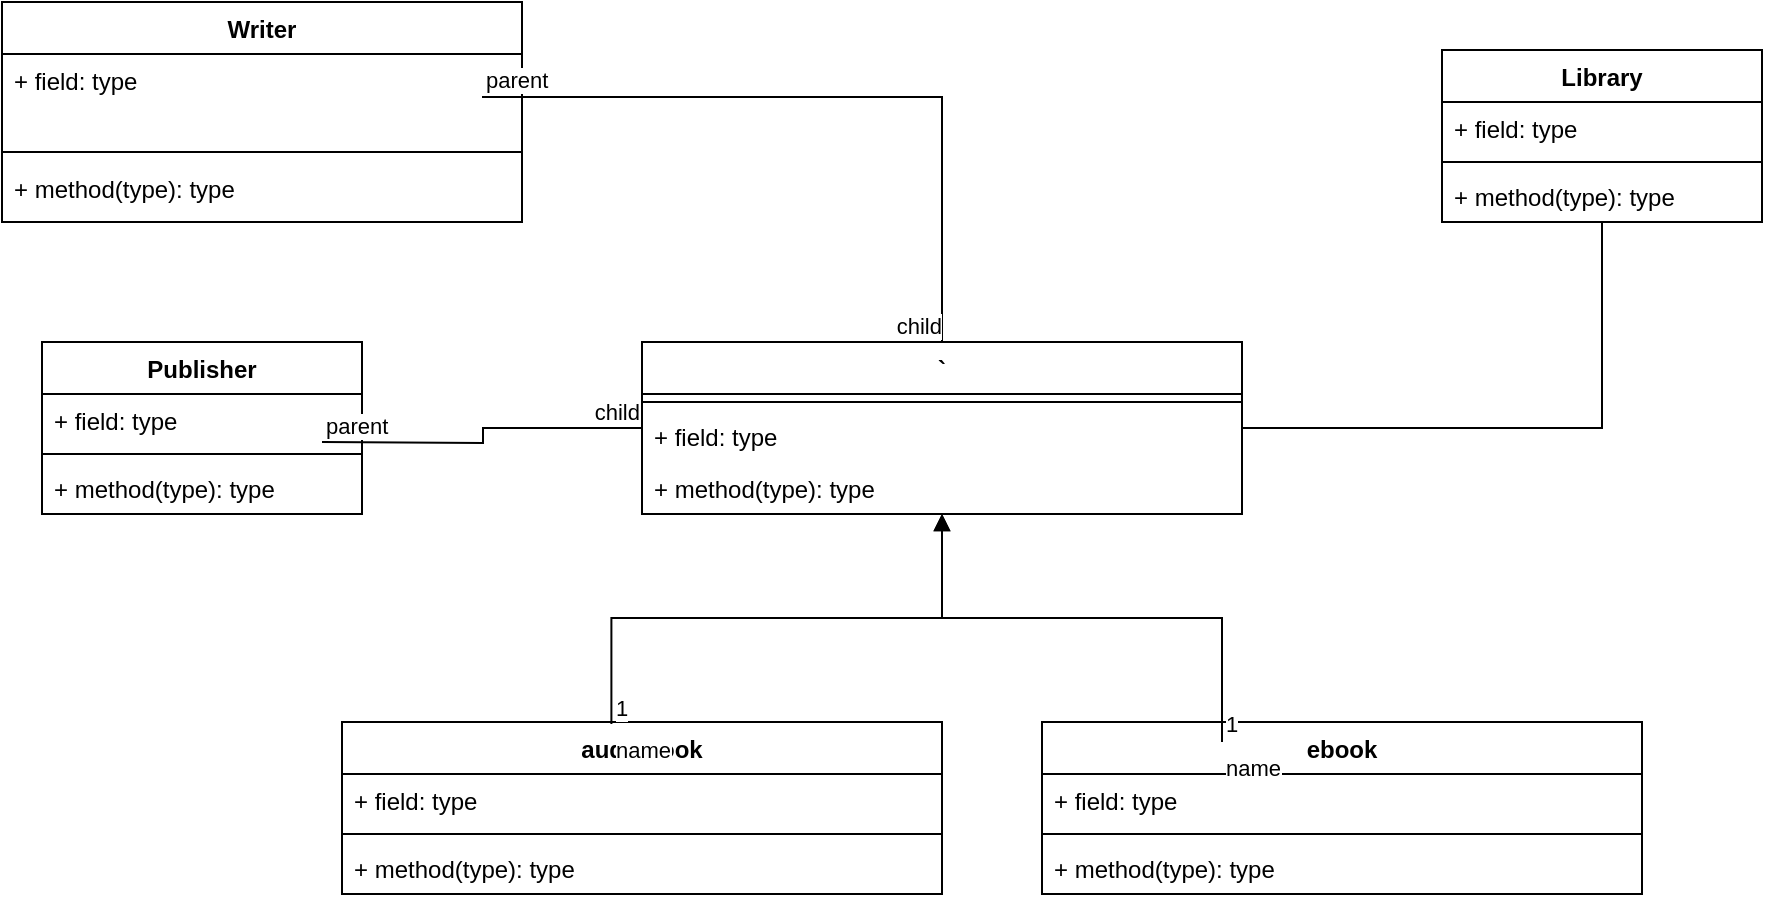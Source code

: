 <mxfile version="22.1.7" type="device">
  <diagram name="Page-1" id="nU02yaCv5AUh9Wvmi1JO">
    <mxGraphModel dx="1009" dy="561" grid="1" gridSize="10" guides="1" tooltips="1" connect="1" arrows="1" fold="1" page="1" pageScale="1" pageWidth="850" pageHeight="1100" math="0" shadow="0">
      <root>
        <mxCell id="0" />
        <mxCell id="1" parent="0" />
        <mxCell id="owiGgiMd1lhU5Ys-ikzi-1" value="Writer&lt;br&gt;" style="swimlane;fontStyle=1;align=center;verticalAlign=top;childLayout=stackLayout;horizontal=1;startSize=26;horizontalStack=0;resizeParent=1;resizeParentMax=0;resizeLast=0;collapsible=1;marginBottom=0;whiteSpace=wrap;html=1;" parent="1" vertex="1">
          <mxGeometry y="70" width="260" height="110" as="geometry" />
        </mxCell>
        <mxCell id="PJGS-r3KO3-7TYTRJ5Di-32" value="" style="endArrow=none;html=1;edgeStyle=orthogonalEdgeStyle;rounded=0;" edge="1" parent="owiGgiMd1lhU5Ys-ikzi-1" target="PJGS-r3KO3-7TYTRJ5Di-3">
          <mxGeometry relative="1" as="geometry">
            <mxPoint x="240" y="47.5" as="sourcePoint" />
            <mxPoint x="400" y="47.5" as="targetPoint" />
            <Array as="points">
              <mxPoint x="470" y="48" />
            </Array>
          </mxGeometry>
        </mxCell>
        <mxCell id="PJGS-r3KO3-7TYTRJ5Di-33" value="parent" style="edgeLabel;resizable=0;html=1;align=left;verticalAlign=bottom;" connectable="0" vertex="1" parent="PJGS-r3KO3-7TYTRJ5Di-32">
          <mxGeometry x="-1" relative="1" as="geometry" />
        </mxCell>
        <mxCell id="PJGS-r3KO3-7TYTRJ5Di-34" value="child" style="edgeLabel;resizable=0;html=1;align=right;verticalAlign=bottom;" connectable="0" vertex="1" parent="PJGS-r3KO3-7TYTRJ5Di-32">
          <mxGeometry x="1" relative="1" as="geometry" />
        </mxCell>
        <mxCell id="owiGgiMd1lhU5Ys-ikzi-2" value="+ field: type" style="text;strokeColor=none;fillColor=none;align=left;verticalAlign=top;spacingLeft=4;spacingRight=4;overflow=hidden;rotatable=0;points=[[0,0.5],[1,0.5]];portConstraint=eastwest;whiteSpace=wrap;html=1;" parent="owiGgiMd1lhU5Ys-ikzi-1" vertex="1">
          <mxGeometry y="26" width="260" height="44" as="geometry" />
        </mxCell>
        <mxCell id="owiGgiMd1lhU5Ys-ikzi-3" value="" style="line;strokeWidth=1;fillColor=none;align=left;verticalAlign=middle;spacingTop=-1;spacingLeft=3;spacingRight=3;rotatable=0;labelPosition=right;points=[];portConstraint=eastwest;strokeColor=inherit;" parent="owiGgiMd1lhU5Ys-ikzi-1" vertex="1">
          <mxGeometry y="70" width="260" height="10" as="geometry" />
        </mxCell>
        <mxCell id="owiGgiMd1lhU5Ys-ikzi-4" value="+ method(type): type" style="text;strokeColor=none;fillColor=none;align=left;verticalAlign=top;spacingLeft=4;spacingRight=4;overflow=hidden;rotatable=0;points=[[0,0.5],[1,0.5]];portConstraint=eastwest;whiteSpace=wrap;html=1;" parent="owiGgiMd1lhU5Ys-ikzi-1" vertex="1">
          <mxGeometry y="80" width="260" height="30" as="geometry" />
        </mxCell>
        <mxCell id="PJGS-r3KO3-7TYTRJ5Di-3" value="`" style="swimlane;fontStyle=1;align=center;verticalAlign=top;childLayout=stackLayout;horizontal=1;startSize=26;horizontalStack=0;resizeParent=1;resizeParentMax=0;resizeLast=0;collapsible=1;marginBottom=0;whiteSpace=wrap;html=1;" vertex="1" parent="1">
          <mxGeometry x="320" y="240" width="300" height="86" as="geometry" />
        </mxCell>
        <mxCell id="PJGS-r3KO3-7TYTRJ5Di-5" value="" style="line;strokeWidth=1;fillColor=none;align=left;verticalAlign=middle;spacingTop=-1;spacingLeft=3;spacingRight=3;rotatable=0;labelPosition=right;points=[];portConstraint=eastwest;strokeColor=inherit;" vertex="1" parent="PJGS-r3KO3-7TYTRJ5Di-3">
          <mxGeometry y="26" width="300" height="8" as="geometry" />
        </mxCell>
        <mxCell id="PJGS-r3KO3-7TYTRJ5Di-4" value="+ field: type" style="text;strokeColor=none;fillColor=none;align=left;verticalAlign=top;spacingLeft=4;spacingRight=4;overflow=hidden;rotatable=0;points=[[0,0.5],[1,0.5]];portConstraint=eastwest;whiteSpace=wrap;html=1;" vertex="1" parent="PJGS-r3KO3-7TYTRJ5Di-3">
          <mxGeometry y="34" width="300" height="26" as="geometry" />
        </mxCell>
        <mxCell id="PJGS-r3KO3-7TYTRJ5Di-6" value="+ method(type): type" style="text;strokeColor=none;fillColor=none;align=left;verticalAlign=top;spacingLeft=4;spacingRight=4;overflow=hidden;rotatable=0;points=[[0,0.5],[1,0.5]];portConstraint=eastwest;whiteSpace=wrap;html=1;" vertex="1" parent="PJGS-r3KO3-7TYTRJ5Di-3">
          <mxGeometry y="60" width="300" height="26" as="geometry" />
        </mxCell>
        <mxCell id="PJGS-r3KO3-7TYTRJ5Di-7" value="audiobook&lt;br&gt;" style="swimlane;fontStyle=1;align=center;verticalAlign=top;childLayout=stackLayout;horizontal=1;startSize=26;horizontalStack=0;resizeParent=1;resizeParentMax=0;resizeLast=0;collapsible=1;marginBottom=0;whiteSpace=wrap;html=1;" vertex="1" parent="1">
          <mxGeometry x="170" y="430" width="300" height="86" as="geometry" />
        </mxCell>
        <mxCell id="PJGS-r3KO3-7TYTRJ5Di-8" value="+ field: type" style="text;strokeColor=none;fillColor=none;align=left;verticalAlign=top;spacingLeft=4;spacingRight=4;overflow=hidden;rotatable=0;points=[[0,0.5],[1,0.5]];portConstraint=eastwest;whiteSpace=wrap;html=1;" vertex="1" parent="PJGS-r3KO3-7TYTRJ5Di-7">
          <mxGeometry y="26" width="300" height="26" as="geometry" />
        </mxCell>
        <mxCell id="PJGS-r3KO3-7TYTRJ5Di-9" value="" style="line;strokeWidth=1;fillColor=none;align=left;verticalAlign=middle;spacingTop=-1;spacingLeft=3;spacingRight=3;rotatable=0;labelPosition=right;points=[];portConstraint=eastwest;strokeColor=inherit;" vertex="1" parent="PJGS-r3KO3-7TYTRJ5Di-7">
          <mxGeometry y="52" width="300" height="8" as="geometry" />
        </mxCell>
        <mxCell id="PJGS-r3KO3-7TYTRJ5Di-10" value="+ method(type): type" style="text;strokeColor=none;fillColor=none;align=left;verticalAlign=top;spacingLeft=4;spacingRight=4;overflow=hidden;rotatable=0;points=[[0,0.5],[1,0.5]];portConstraint=eastwest;whiteSpace=wrap;html=1;" vertex="1" parent="PJGS-r3KO3-7TYTRJ5Di-7">
          <mxGeometry y="60" width="300" height="26" as="geometry" />
        </mxCell>
        <mxCell id="PJGS-r3KO3-7TYTRJ5Di-11" value="ebook&lt;br&gt;" style="swimlane;fontStyle=1;align=center;verticalAlign=top;childLayout=stackLayout;horizontal=1;startSize=26;horizontalStack=0;resizeParent=1;resizeParentMax=0;resizeLast=0;collapsible=1;marginBottom=0;whiteSpace=wrap;html=1;" vertex="1" parent="1">
          <mxGeometry x="520" y="430" width="300" height="86" as="geometry" />
        </mxCell>
        <mxCell id="PJGS-r3KO3-7TYTRJ5Di-12" value="+ field: type" style="text;strokeColor=none;fillColor=none;align=left;verticalAlign=top;spacingLeft=4;spacingRight=4;overflow=hidden;rotatable=0;points=[[0,0.5],[1,0.5]];portConstraint=eastwest;whiteSpace=wrap;html=1;" vertex="1" parent="PJGS-r3KO3-7TYTRJ5Di-11">
          <mxGeometry y="26" width="300" height="26" as="geometry" />
        </mxCell>
        <mxCell id="PJGS-r3KO3-7TYTRJ5Di-13" value="" style="line;strokeWidth=1;fillColor=none;align=left;verticalAlign=middle;spacingTop=-1;spacingLeft=3;spacingRight=3;rotatable=0;labelPosition=right;points=[];portConstraint=eastwest;strokeColor=inherit;" vertex="1" parent="PJGS-r3KO3-7TYTRJ5Di-11">
          <mxGeometry y="52" width="300" height="8" as="geometry" />
        </mxCell>
        <mxCell id="PJGS-r3KO3-7TYTRJ5Di-14" value="+ method(type): type" style="text;strokeColor=none;fillColor=none;align=left;verticalAlign=top;spacingLeft=4;spacingRight=4;overflow=hidden;rotatable=0;points=[[0,0.5],[1,0.5]];portConstraint=eastwest;whiteSpace=wrap;html=1;" vertex="1" parent="PJGS-r3KO3-7TYTRJ5Di-11">
          <mxGeometry y="60" width="300" height="26" as="geometry" />
        </mxCell>
        <mxCell id="PJGS-r3KO3-7TYTRJ5Di-22" value="Library" style="swimlane;fontStyle=1;align=center;verticalAlign=top;childLayout=stackLayout;horizontal=1;startSize=26;horizontalStack=0;resizeParent=1;resizeParentMax=0;resizeLast=0;collapsible=1;marginBottom=0;whiteSpace=wrap;html=1;" vertex="1" parent="1">
          <mxGeometry x="720" y="94" width="160" height="86" as="geometry" />
        </mxCell>
        <mxCell id="PJGS-r3KO3-7TYTRJ5Di-23" value="+ field: type" style="text;strokeColor=none;fillColor=none;align=left;verticalAlign=top;spacingLeft=4;spacingRight=4;overflow=hidden;rotatable=0;points=[[0,0.5],[1,0.5]];portConstraint=eastwest;whiteSpace=wrap;html=1;" vertex="1" parent="PJGS-r3KO3-7TYTRJ5Di-22">
          <mxGeometry y="26" width="160" height="26" as="geometry" />
        </mxCell>
        <mxCell id="PJGS-r3KO3-7TYTRJ5Di-24" value="" style="line;strokeWidth=1;fillColor=none;align=left;verticalAlign=middle;spacingTop=-1;spacingLeft=3;spacingRight=3;rotatable=0;labelPosition=right;points=[];portConstraint=eastwest;strokeColor=inherit;" vertex="1" parent="PJGS-r3KO3-7TYTRJ5Di-22">
          <mxGeometry y="52" width="160" height="8" as="geometry" />
        </mxCell>
        <mxCell id="PJGS-r3KO3-7TYTRJ5Di-25" value="+ method(type): type" style="text;strokeColor=none;fillColor=none;align=left;verticalAlign=top;spacingLeft=4;spacingRight=4;overflow=hidden;rotatable=0;points=[[0,0.5],[1,0.5]];portConstraint=eastwest;whiteSpace=wrap;html=1;" vertex="1" parent="PJGS-r3KO3-7TYTRJ5Di-22">
          <mxGeometry y="60" width="160" height="26" as="geometry" />
        </mxCell>
        <mxCell id="PJGS-r3KO3-7TYTRJ5Di-27" value="Publisher&lt;br&gt;" style="swimlane;fontStyle=1;align=center;verticalAlign=top;childLayout=stackLayout;horizontal=1;startSize=26;horizontalStack=0;resizeParent=1;resizeParentMax=0;resizeLast=0;collapsible=1;marginBottom=0;whiteSpace=wrap;html=1;" vertex="1" parent="1">
          <mxGeometry x="20" y="240" width="160" height="86" as="geometry" />
        </mxCell>
        <mxCell id="PJGS-r3KO3-7TYTRJ5Di-28" value="+ field: type" style="text;strokeColor=none;fillColor=none;align=left;verticalAlign=top;spacingLeft=4;spacingRight=4;overflow=hidden;rotatable=0;points=[[0,0.5],[1,0.5]];portConstraint=eastwest;whiteSpace=wrap;html=1;" vertex="1" parent="PJGS-r3KO3-7TYTRJ5Di-27">
          <mxGeometry y="26" width="160" height="26" as="geometry" />
        </mxCell>
        <mxCell id="PJGS-r3KO3-7TYTRJ5Di-35" value="" style="endArrow=none;html=1;edgeStyle=orthogonalEdgeStyle;rounded=0;" edge="1" parent="PJGS-r3KO3-7TYTRJ5Di-27" target="PJGS-r3KO3-7TYTRJ5Di-3">
          <mxGeometry relative="1" as="geometry">
            <mxPoint x="140" y="50" as="sourcePoint" />
            <mxPoint x="300" y="50" as="targetPoint" />
          </mxGeometry>
        </mxCell>
        <mxCell id="PJGS-r3KO3-7TYTRJ5Di-36" value="parent" style="edgeLabel;resizable=0;html=1;align=left;verticalAlign=bottom;" connectable="0" vertex="1" parent="PJGS-r3KO3-7TYTRJ5Di-35">
          <mxGeometry x="-1" relative="1" as="geometry" />
        </mxCell>
        <mxCell id="PJGS-r3KO3-7TYTRJ5Di-37" value="child" style="edgeLabel;resizable=0;html=1;align=right;verticalAlign=bottom;" connectable="0" vertex="1" parent="PJGS-r3KO3-7TYTRJ5Di-35">
          <mxGeometry x="1" relative="1" as="geometry" />
        </mxCell>
        <mxCell id="PJGS-r3KO3-7TYTRJ5Di-29" value="" style="line;strokeWidth=1;fillColor=none;align=left;verticalAlign=middle;spacingTop=-1;spacingLeft=3;spacingRight=3;rotatable=0;labelPosition=right;points=[];portConstraint=eastwest;strokeColor=inherit;" vertex="1" parent="PJGS-r3KO3-7TYTRJ5Di-27">
          <mxGeometry y="52" width="160" height="8" as="geometry" />
        </mxCell>
        <mxCell id="PJGS-r3KO3-7TYTRJ5Di-30" value="+ method(type): type" style="text;strokeColor=none;fillColor=none;align=left;verticalAlign=top;spacingLeft=4;spacingRight=4;overflow=hidden;rotatable=0;points=[[0,0.5],[1,0.5]];portConstraint=eastwest;whiteSpace=wrap;html=1;" vertex="1" parent="PJGS-r3KO3-7TYTRJ5Di-27">
          <mxGeometry y="60" width="160" height="26" as="geometry" />
        </mxCell>
        <mxCell id="PJGS-r3KO3-7TYTRJ5Di-39" value="" style="endArrow=none;html=1;edgeStyle=orthogonalEdgeStyle;rounded=0;" edge="1" parent="1" source="PJGS-r3KO3-7TYTRJ5Di-3" target="PJGS-r3KO3-7TYTRJ5Di-22">
          <mxGeometry relative="1" as="geometry">
            <mxPoint x="650" y="260" as="sourcePoint" />
            <mxPoint x="810" y="260" as="targetPoint" />
          </mxGeometry>
        </mxCell>
        <mxCell id="PJGS-r3KO3-7TYTRJ5Di-42" value="name" style="endArrow=block;endFill=1;html=1;edgeStyle=orthogonalEdgeStyle;align=left;verticalAlign=top;rounded=0;exitX=0.449;exitY=0.012;exitDx=0;exitDy=0;exitPerimeter=0;" edge="1" parent="1" source="PJGS-r3KO3-7TYTRJ5Di-7" target="PJGS-r3KO3-7TYTRJ5Di-3">
          <mxGeometry x="-1" relative="1" as="geometry">
            <mxPoint x="250" y="370" as="sourcePoint" />
            <mxPoint x="410" y="370" as="targetPoint" />
          </mxGeometry>
        </mxCell>
        <mxCell id="PJGS-r3KO3-7TYTRJ5Di-43" value="1" style="edgeLabel;resizable=0;html=1;align=left;verticalAlign=bottom;" connectable="0" vertex="1" parent="PJGS-r3KO3-7TYTRJ5Di-42">
          <mxGeometry x="-1" relative="1" as="geometry" />
        </mxCell>
        <mxCell id="PJGS-r3KO3-7TYTRJ5Di-44" value="name" style="endArrow=block;endFill=1;html=1;edgeStyle=orthogonalEdgeStyle;align=left;verticalAlign=top;rounded=0;exitX=0.3;exitY=0.116;exitDx=0;exitDy=0;exitPerimeter=0;" edge="1" parent="1" source="PJGS-r3KO3-7TYTRJ5Di-11" target="PJGS-r3KO3-7TYTRJ5Di-3">
          <mxGeometry x="-1" relative="1" as="geometry">
            <mxPoint x="530" y="385" as="sourcePoint" />
            <mxPoint x="740" y="280" as="targetPoint" />
          </mxGeometry>
        </mxCell>
        <mxCell id="PJGS-r3KO3-7TYTRJ5Di-45" value="1" style="edgeLabel;resizable=0;html=1;align=left;verticalAlign=bottom;" connectable="0" vertex="1" parent="PJGS-r3KO3-7TYTRJ5Di-44">
          <mxGeometry x="-1" relative="1" as="geometry" />
        </mxCell>
      </root>
    </mxGraphModel>
  </diagram>
</mxfile>
